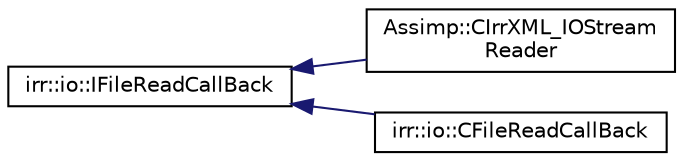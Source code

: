 digraph "Graphical Class Hierarchy"
{
  edge [fontname="Helvetica",fontsize="10",labelfontname="Helvetica",labelfontsize="10"];
  node [fontname="Helvetica",fontsize="10",shape=record];
  rankdir="LR";
  Node1 [label="irr::io::IFileReadCallBack",height=0.2,width=0.4,color="black", fillcolor="white", style="filled",URL="$classirr_1_1io_1_1_i_file_read_call_back.html",tooltip="Callback class for file read abstraction. "];
  Node1 -> Node2 [dir="back",color="midnightblue",fontsize="10",style="solid",fontname="Helvetica"];
  Node2 [label="Assimp::CIrrXML_IOStream\lReader",height=0.2,width=0.4,color="black", fillcolor="white", style="filled",URL="$class_assimp_1_1_c_irr_x_m_l___i_o_stream_reader.html",tooltip="Utility class to make IrrXML work together with our custom IO system See the IrrXML docs for more det..."];
  Node1 -> Node3 [dir="back",color="midnightblue",fontsize="10",style="solid",fontname="Helvetica"];
  Node3 [label="irr::io::CFileReadCallBack",height=0.2,width=0.4,color="black", fillcolor="white", style="filled",URL="$classirr_1_1io_1_1_c_file_read_call_back.html",tooltip="Implementation of the file read callback for ordinary files. "];
}
